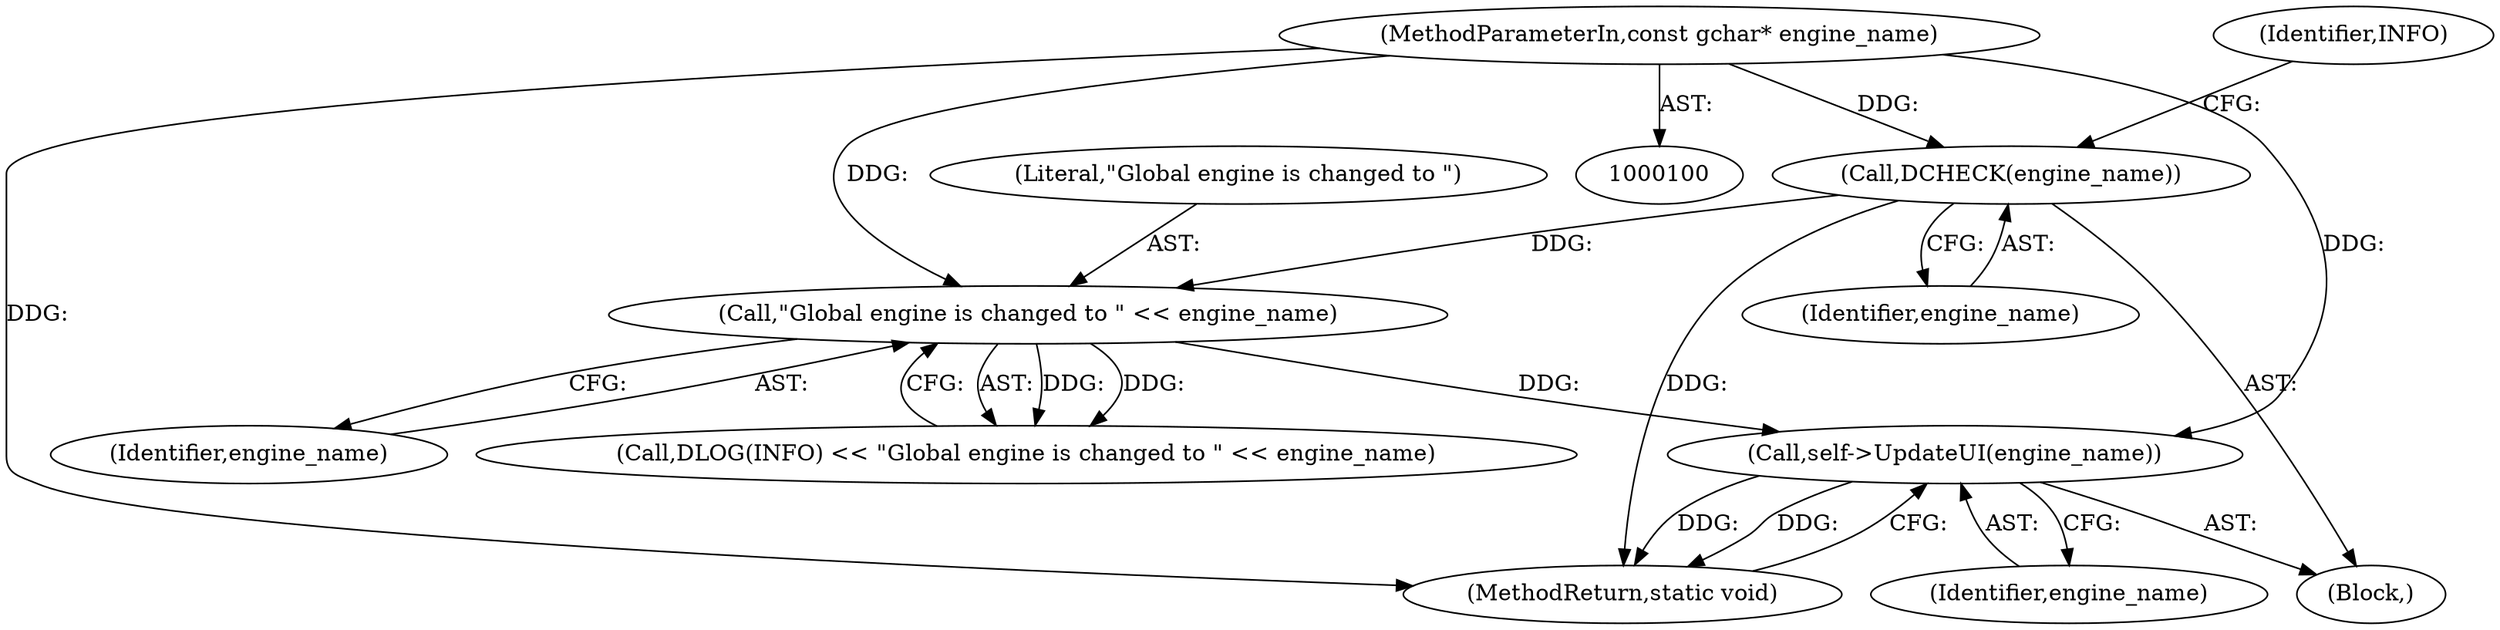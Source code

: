 digraph "1_Chrome_dc7b094a338c6c521f918f478e993f0f74bbea0d_62@pointer" {
"1000121" [label="(Call,self->UpdateUI(engine_name))"];
"1000110" [label="(Call,\"Global engine is changed to \" << engine_name)"];
"1000105" [label="(Call,DCHECK(engine_name))"];
"1000102" [label="(MethodParameterIn,const gchar* engine_name)"];
"1000111" [label="(Literal,\"Global engine is changed to \")"];
"1000104" [label="(Block,)"];
"1000123" [label="(MethodReturn,static void)"];
"1000122" [label="(Identifier,engine_name)"];
"1000112" [label="(Identifier,engine_name)"];
"1000109" [label="(Identifier,INFO)"];
"1000105" [label="(Call,DCHECK(engine_name))"];
"1000102" [label="(MethodParameterIn,const gchar* engine_name)"];
"1000121" [label="(Call,self->UpdateUI(engine_name))"];
"1000110" [label="(Call,\"Global engine is changed to \" << engine_name)"];
"1000106" [label="(Identifier,engine_name)"];
"1000107" [label="(Call,DLOG(INFO) << \"Global engine is changed to \" << engine_name)"];
"1000121" -> "1000104"  [label="AST: "];
"1000121" -> "1000122"  [label="CFG: "];
"1000122" -> "1000121"  [label="AST: "];
"1000123" -> "1000121"  [label="CFG: "];
"1000121" -> "1000123"  [label="DDG: "];
"1000121" -> "1000123"  [label="DDG: "];
"1000110" -> "1000121"  [label="DDG: "];
"1000102" -> "1000121"  [label="DDG: "];
"1000110" -> "1000107"  [label="AST: "];
"1000110" -> "1000112"  [label="CFG: "];
"1000111" -> "1000110"  [label="AST: "];
"1000112" -> "1000110"  [label="AST: "];
"1000107" -> "1000110"  [label="CFG: "];
"1000110" -> "1000107"  [label="DDG: "];
"1000110" -> "1000107"  [label="DDG: "];
"1000105" -> "1000110"  [label="DDG: "];
"1000102" -> "1000110"  [label="DDG: "];
"1000105" -> "1000104"  [label="AST: "];
"1000105" -> "1000106"  [label="CFG: "];
"1000106" -> "1000105"  [label="AST: "];
"1000109" -> "1000105"  [label="CFG: "];
"1000105" -> "1000123"  [label="DDG: "];
"1000102" -> "1000105"  [label="DDG: "];
"1000102" -> "1000100"  [label="AST: "];
"1000102" -> "1000123"  [label="DDG: "];
}
